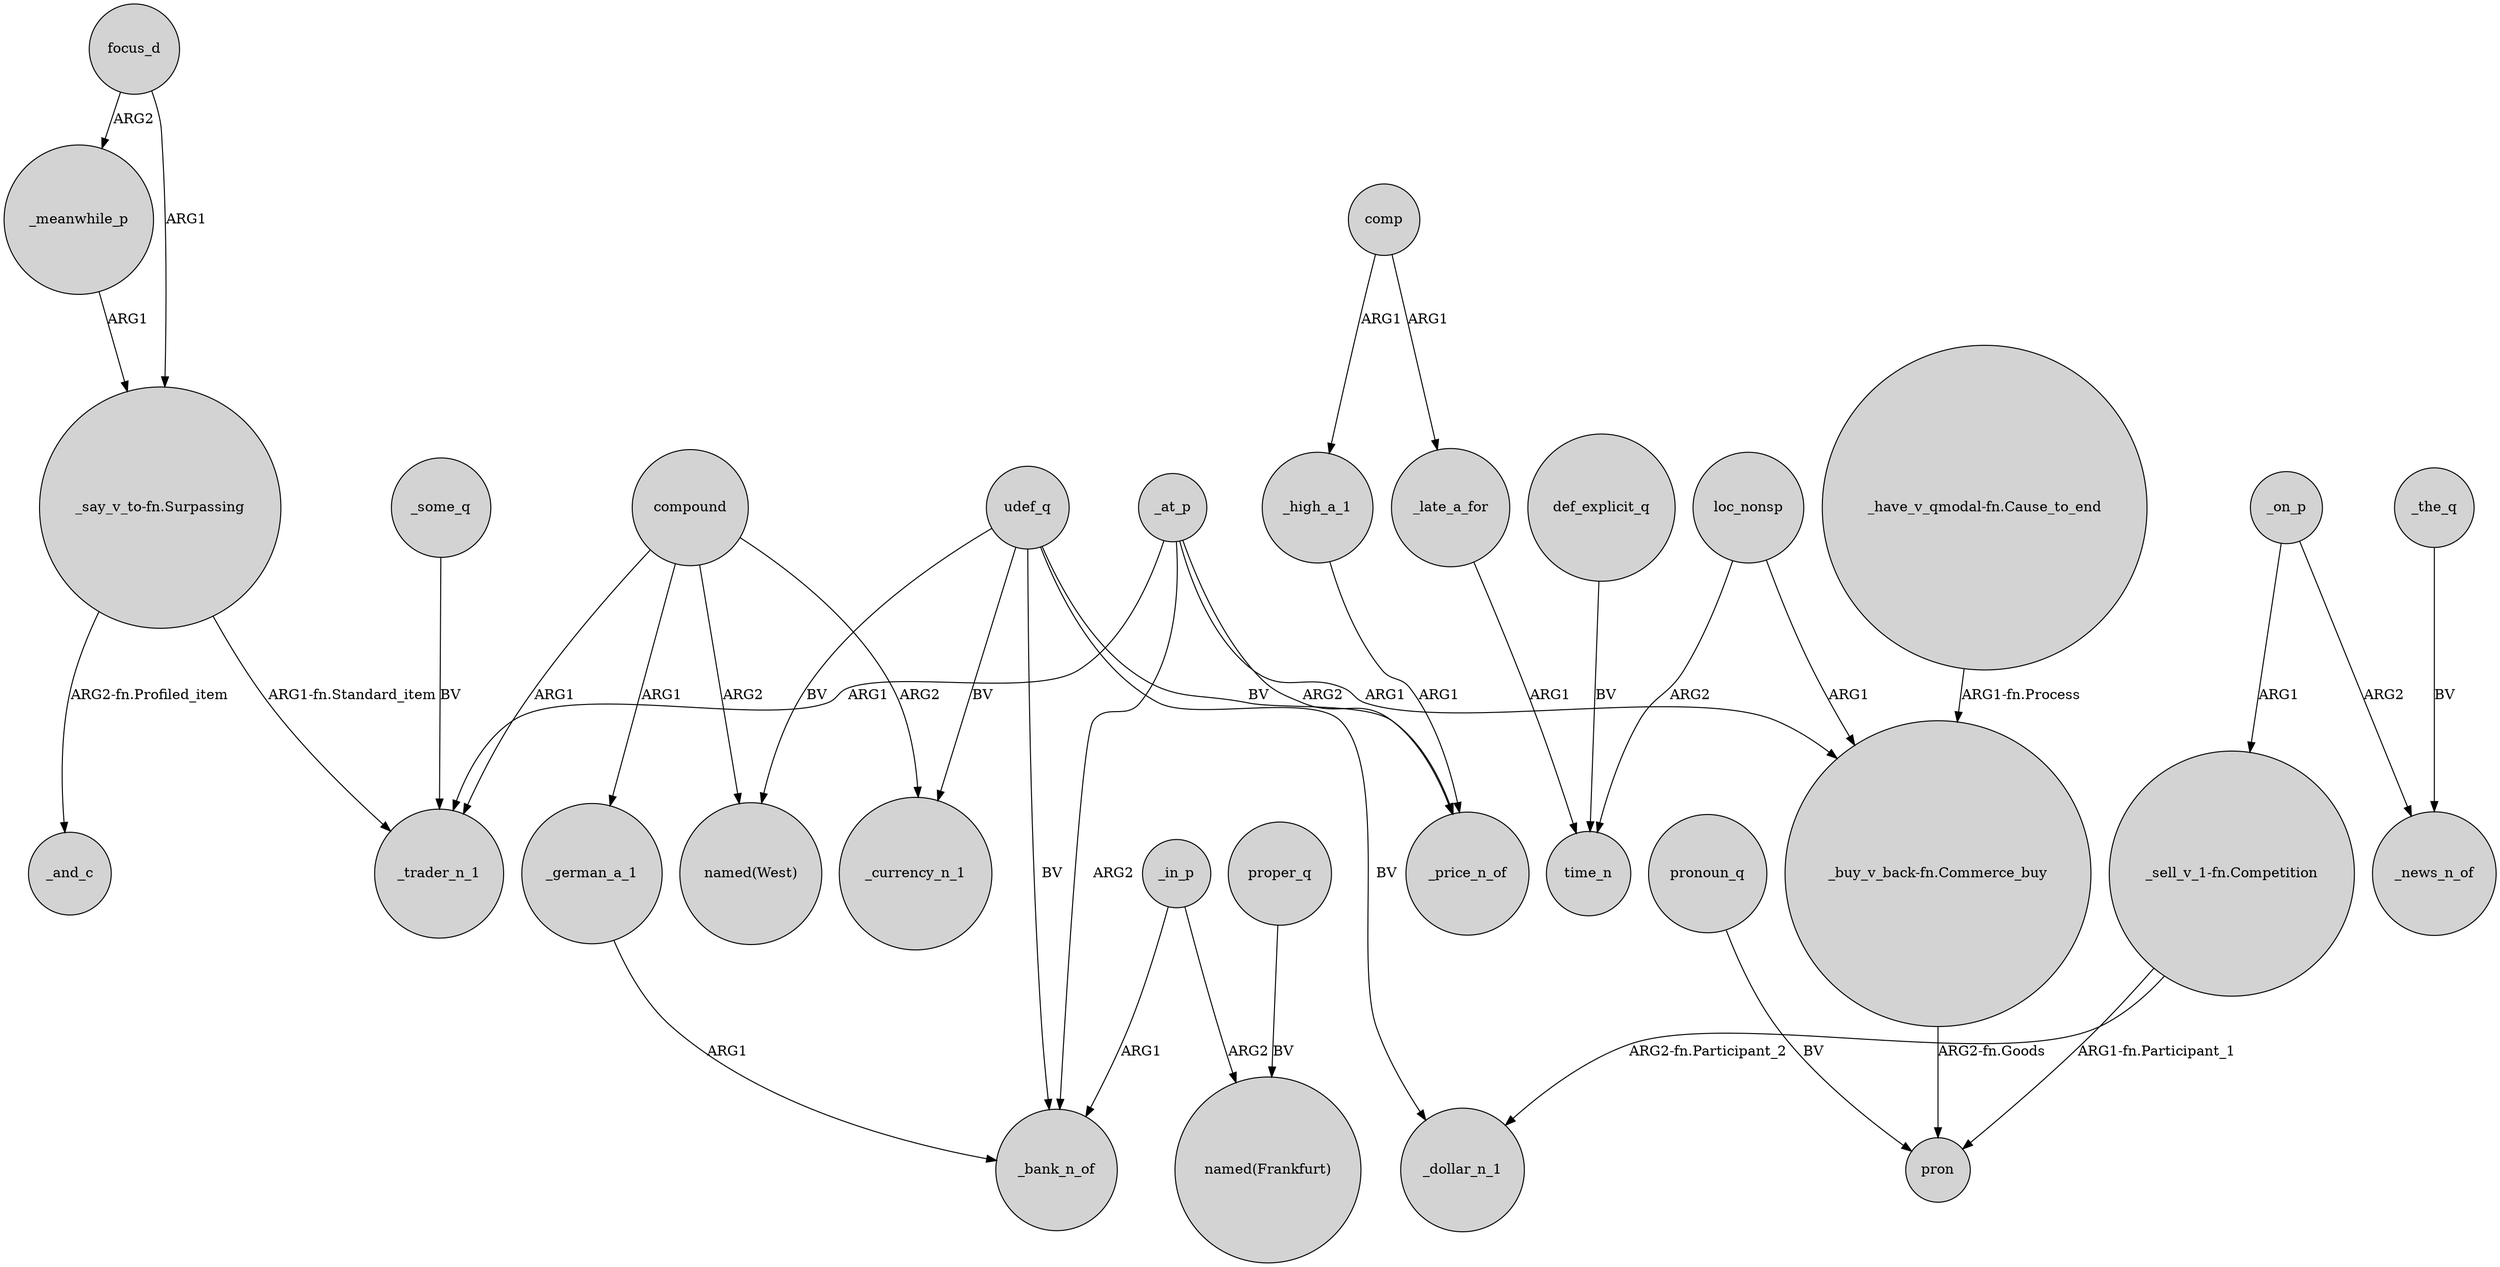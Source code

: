 digraph {
	node [shape=circle style=filled]
	_some_q -> _trader_n_1 [label=BV]
	proper_q -> "named(Frankfurt)" [label=BV]
	"_say_v_to-fn.Surpassing" -> _trader_n_1 [label="ARG1-fn.Standard_item"]
	loc_nonsp -> "_buy_v_back-fn.Commerce_buy" [label=ARG1]
	_at_p -> _trader_n_1 [label=ARG1]
	_at_p -> _bank_n_of [label=ARG2]
	_in_p -> "named(Frankfurt)" [label=ARG2]
	compound -> _trader_n_1 [label=ARG1]
	udef_q -> _price_n_of [label=BV]
	udef_q -> _currency_n_1 [label=BV]
	udef_q -> _bank_n_of [label=BV]
	_meanwhile_p -> "_say_v_to-fn.Surpassing" [label=ARG1]
	_high_a_1 -> _price_n_of [label=ARG1]
	pronoun_q -> pron [label=BV]
	_on_p -> "_sell_v_1-fn.Competition" [label=ARG1]
	compound -> "named(West)" [label=ARG2]
	_in_p -> _bank_n_of [label=ARG1]
	_late_a_for -> time_n [label=ARG1]
	comp -> _late_a_for [label=ARG1]
	comp -> _high_a_1 [label=ARG1]
	"_buy_v_back-fn.Commerce_buy" -> pron [label="ARG2-fn.Goods"]
	_on_p -> _news_n_of [label=ARG2]
	focus_d -> _meanwhile_p [label=ARG2]
	_at_p -> _price_n_of [label=ARG2]
	udef_q -> _dollar_n_1 [label=BV]
	"_say_v_to-fn.Surpassing" -> _and_c [label="ARG2-fn.Profiled_item"]
	udef_q -> "named(West)" [label=BV]
	_the_q -> _news_n_of [label=BV]
	"_sell_v_1-fn.Competition" -> pron [label="ARG1-fn.Participant_1"]
	compound -> _german_a_1 [label=ARG1]
	def_explicit_q -> time_n [label=BV]
	"_sell_v_1-fn.Competition" -> _dollar_n_1 [label="ARG2-fn.Participant_2"]
	focus_d -> "_say_v_to-fn.Surpassing" [label=ARG1]
	loc_nonsp -> time_n [label=ARG2]
	"_have_v_qmodal-fn.Cause_to_end" -> "_buy_v_back-fn.Commerce_buy" [label="ARG1-fn.Process"]
	_german_a_1 -> _bank_n_of [label=ARG1]
	compound -> _currency_n_1 [label=ARG2]
	_at_p -> "_buy_v_back-fn.Commerce_buy" [label=ARG1]
}
